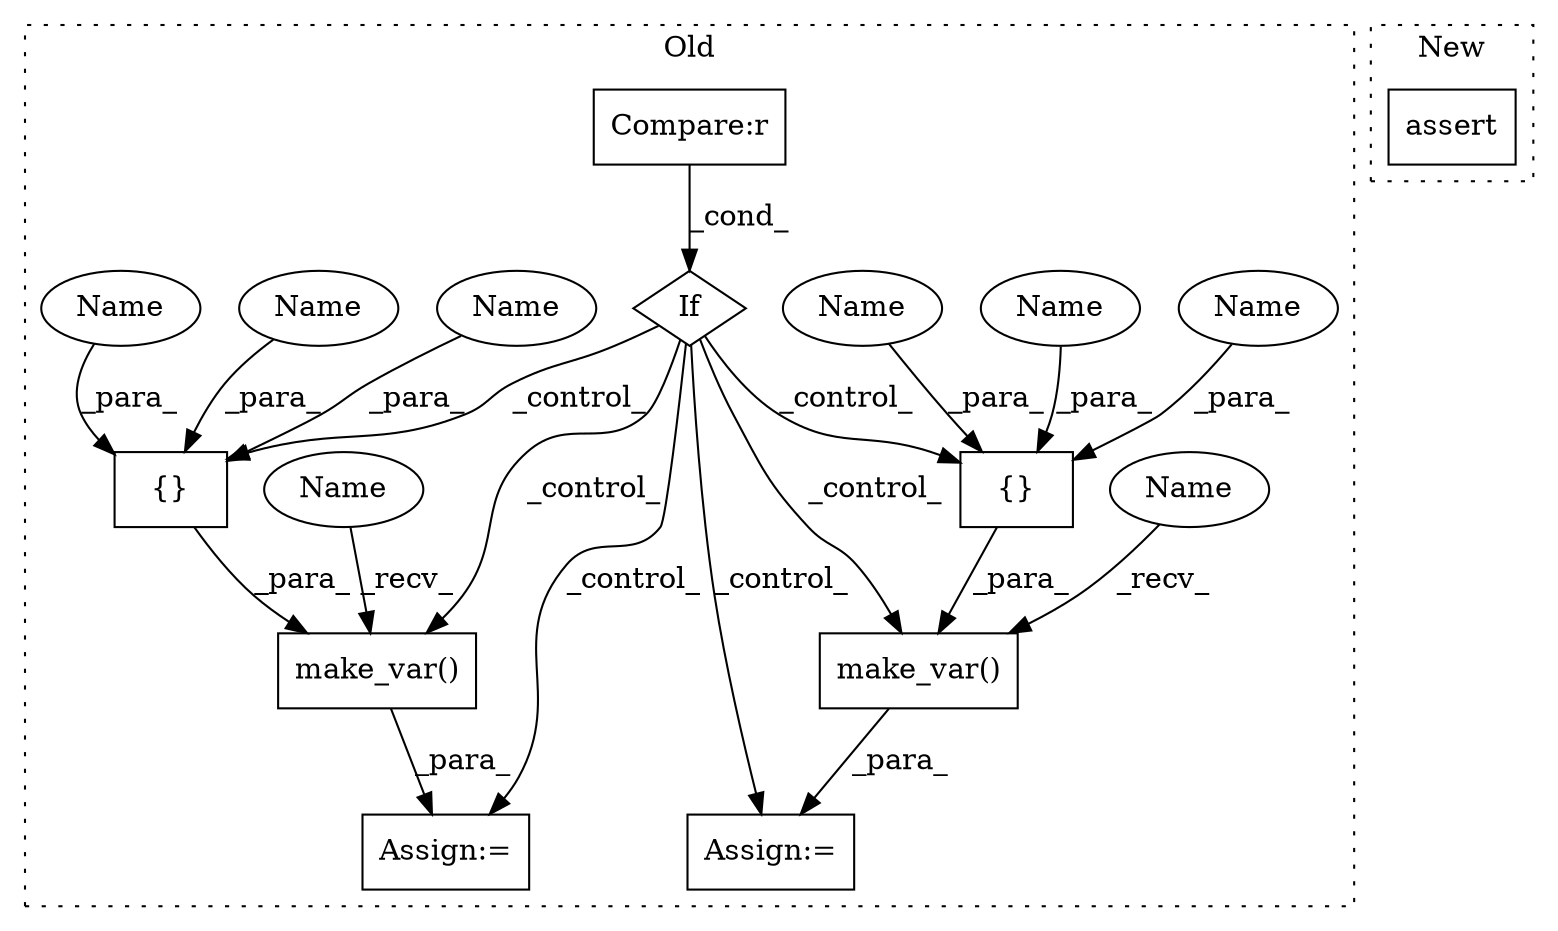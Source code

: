 digraph G {
subgraph cluster0 {
1 [label="make_var()" a="75" s="2062,2090" l="12,19" shape="box"];
3 [label="If" a="96" s="1901" l="3" shape="diamond"];
4 [label="{}" a="59" s="1951,1966" l="1,0" shape="box"];
5 [label="{}" a="59" s="2074,2089" l="1,0" shape="box"];
6 [label="Compare:r" a="40" s="1904" l="17" shape="box"];
7 [label="make_var()" a="75" s="1939,1967" l="12,64" shape="box"];
8 [label="Assign:=" a="68" s="2059" l="3" shape="box"];
9 [label="Assign:=" a="68" s="1936" l="3" shape="box"];
10 [label="Name" a="87" s="2079" l="2" shape="ellipse"];
11 [label="Name" a="87" s="1956" l="2" shape="ellipse"];
12 [label="Name" a="87" s="1960" l="2" shape="ellipse"];
13 [label="Name" a="87" s="2083" l="2" shape="ellipse"];
14 [label="Name" a="87" s="2087" l="2" shape="ellipse"];
15 [label="Name" a="87" s="1964" l="2" shape="ellipse"];
16 [label="Name" a="87" s="2062" l="2" shape="ellipse"];
17 [label="Name" a="87" s="1939" l="2" shape="ellipse"];
label = "Old";
style="dotted";
}
subgraph cluster1 {
2 [label="assert" a="65" s="1689" l="7" shape="box"];
label = "New";
style="dotted";
}
1 -> 8 [label="_para_"];
3 -> 7 [label="_control_"];
3 -> 9 [label="_control_"];
3 -> 4 [label="_control_"];
3 -> 1 [label="_control_"];
3 -> 5 [label="_control_"];
3 -> 8 [label="_control_"];
4 -> 7 [label="_para_"];
5 -> 1 [label="_para_"];
6 -> 3 [label="_cond_"];
7 -> 9 [label="_para_"];
10 -> 5 [label="_para_"];
11 -> 4 [label="_para_"];
12 -> 4 [label="_para_"];
13 -> 5 [label="_para_"];
14 -> 5 [label="_para_"];
15 -> 4 [label="_para_"];
16 -> 1 [label="_recv_"];
17 -> 7 [label="_recv_"];
}